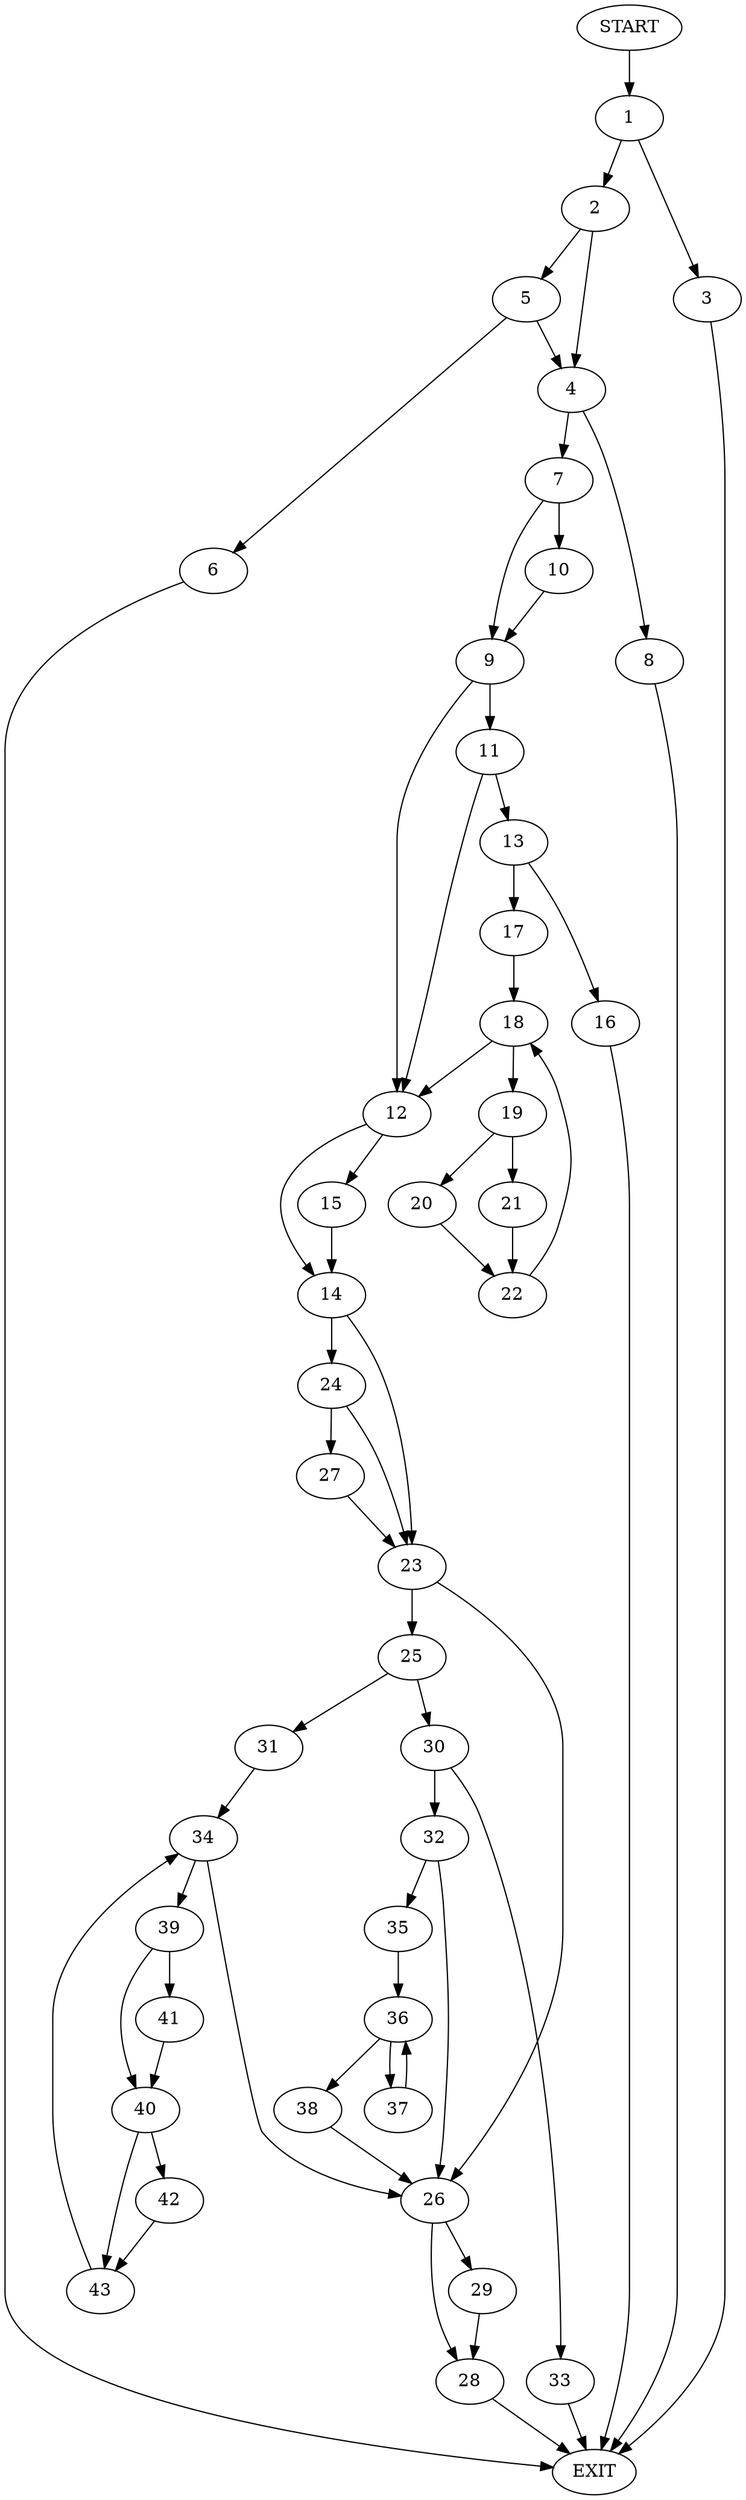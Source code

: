 digraph {
0 [label="START"]
44 [label="EXIT"]
0 -> 1
1 -> 2
1 -> 3
3 -> 44
2 -> 4
2 -> 5
5 -> 6
5 -> 4
4 -> 7
4 -> 8
6 -> 44
7 -> 9
7 -> 10
8 -> 44
10 -> 9
9 -> 11
9 -> 12
11 -> 13
11 -> 12
12 -> 14
12 -> 15
13 -> 16
13 -> 17
16 -> 44
17 -> 18
18 -> 19
18 -> 12
19 -> 20
19 -> 21
21 -> 22
20 -> 22
22 -> 18
14 -> 23
14 -> 24
15 -> 14
23 -> 25
23 -> 26
24 -> 23
24 -> 27
27 -> 23
26 -> 28
26 -> 29
25 -> 30
25 -> 31
30 -> 32
30 -> 33
31 -> 34
32 -> 26
32 -> 35
33 -> 44
35 -> 36
36 -> 37
36 -> 38
37 -> 36
38 -> 26
34 -> 39
34 -> 26
39 -> 40
39 -> 41
40 -> 42
40 -> 43
41 -> 40
42 -> 43
43 -> 34
28 -> 44
29 -> 28
}
